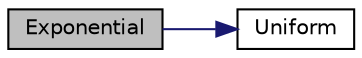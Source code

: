 digraph "Exponential"
{
  edge [fontname="Helvetica",fontsize="10",labelfontname="Helvetica",labelfontsize="10"];
  node [fontname="Helvetica",fontsize="10",shape=record];
  rankdir="LR";
  Node1 [label="Exponential",height=0.2,width=0.4,color="black", fillcolor="grey75", style="filled", fontcolor="black"];
  Node1 -> Node2 [color="midnightblue",fontsize="10",style="solid",fontname="Helvetica"];
  Node2 [label="Uniform",height=0.2,width=0.4,color="black", fillcolor="white", style="filled",URL="$rng_8h.html#a290c3b1153798bb1124e7bd2312b9e7b",tooltip="Uniform_distribution from 0 to 1. "];
}
